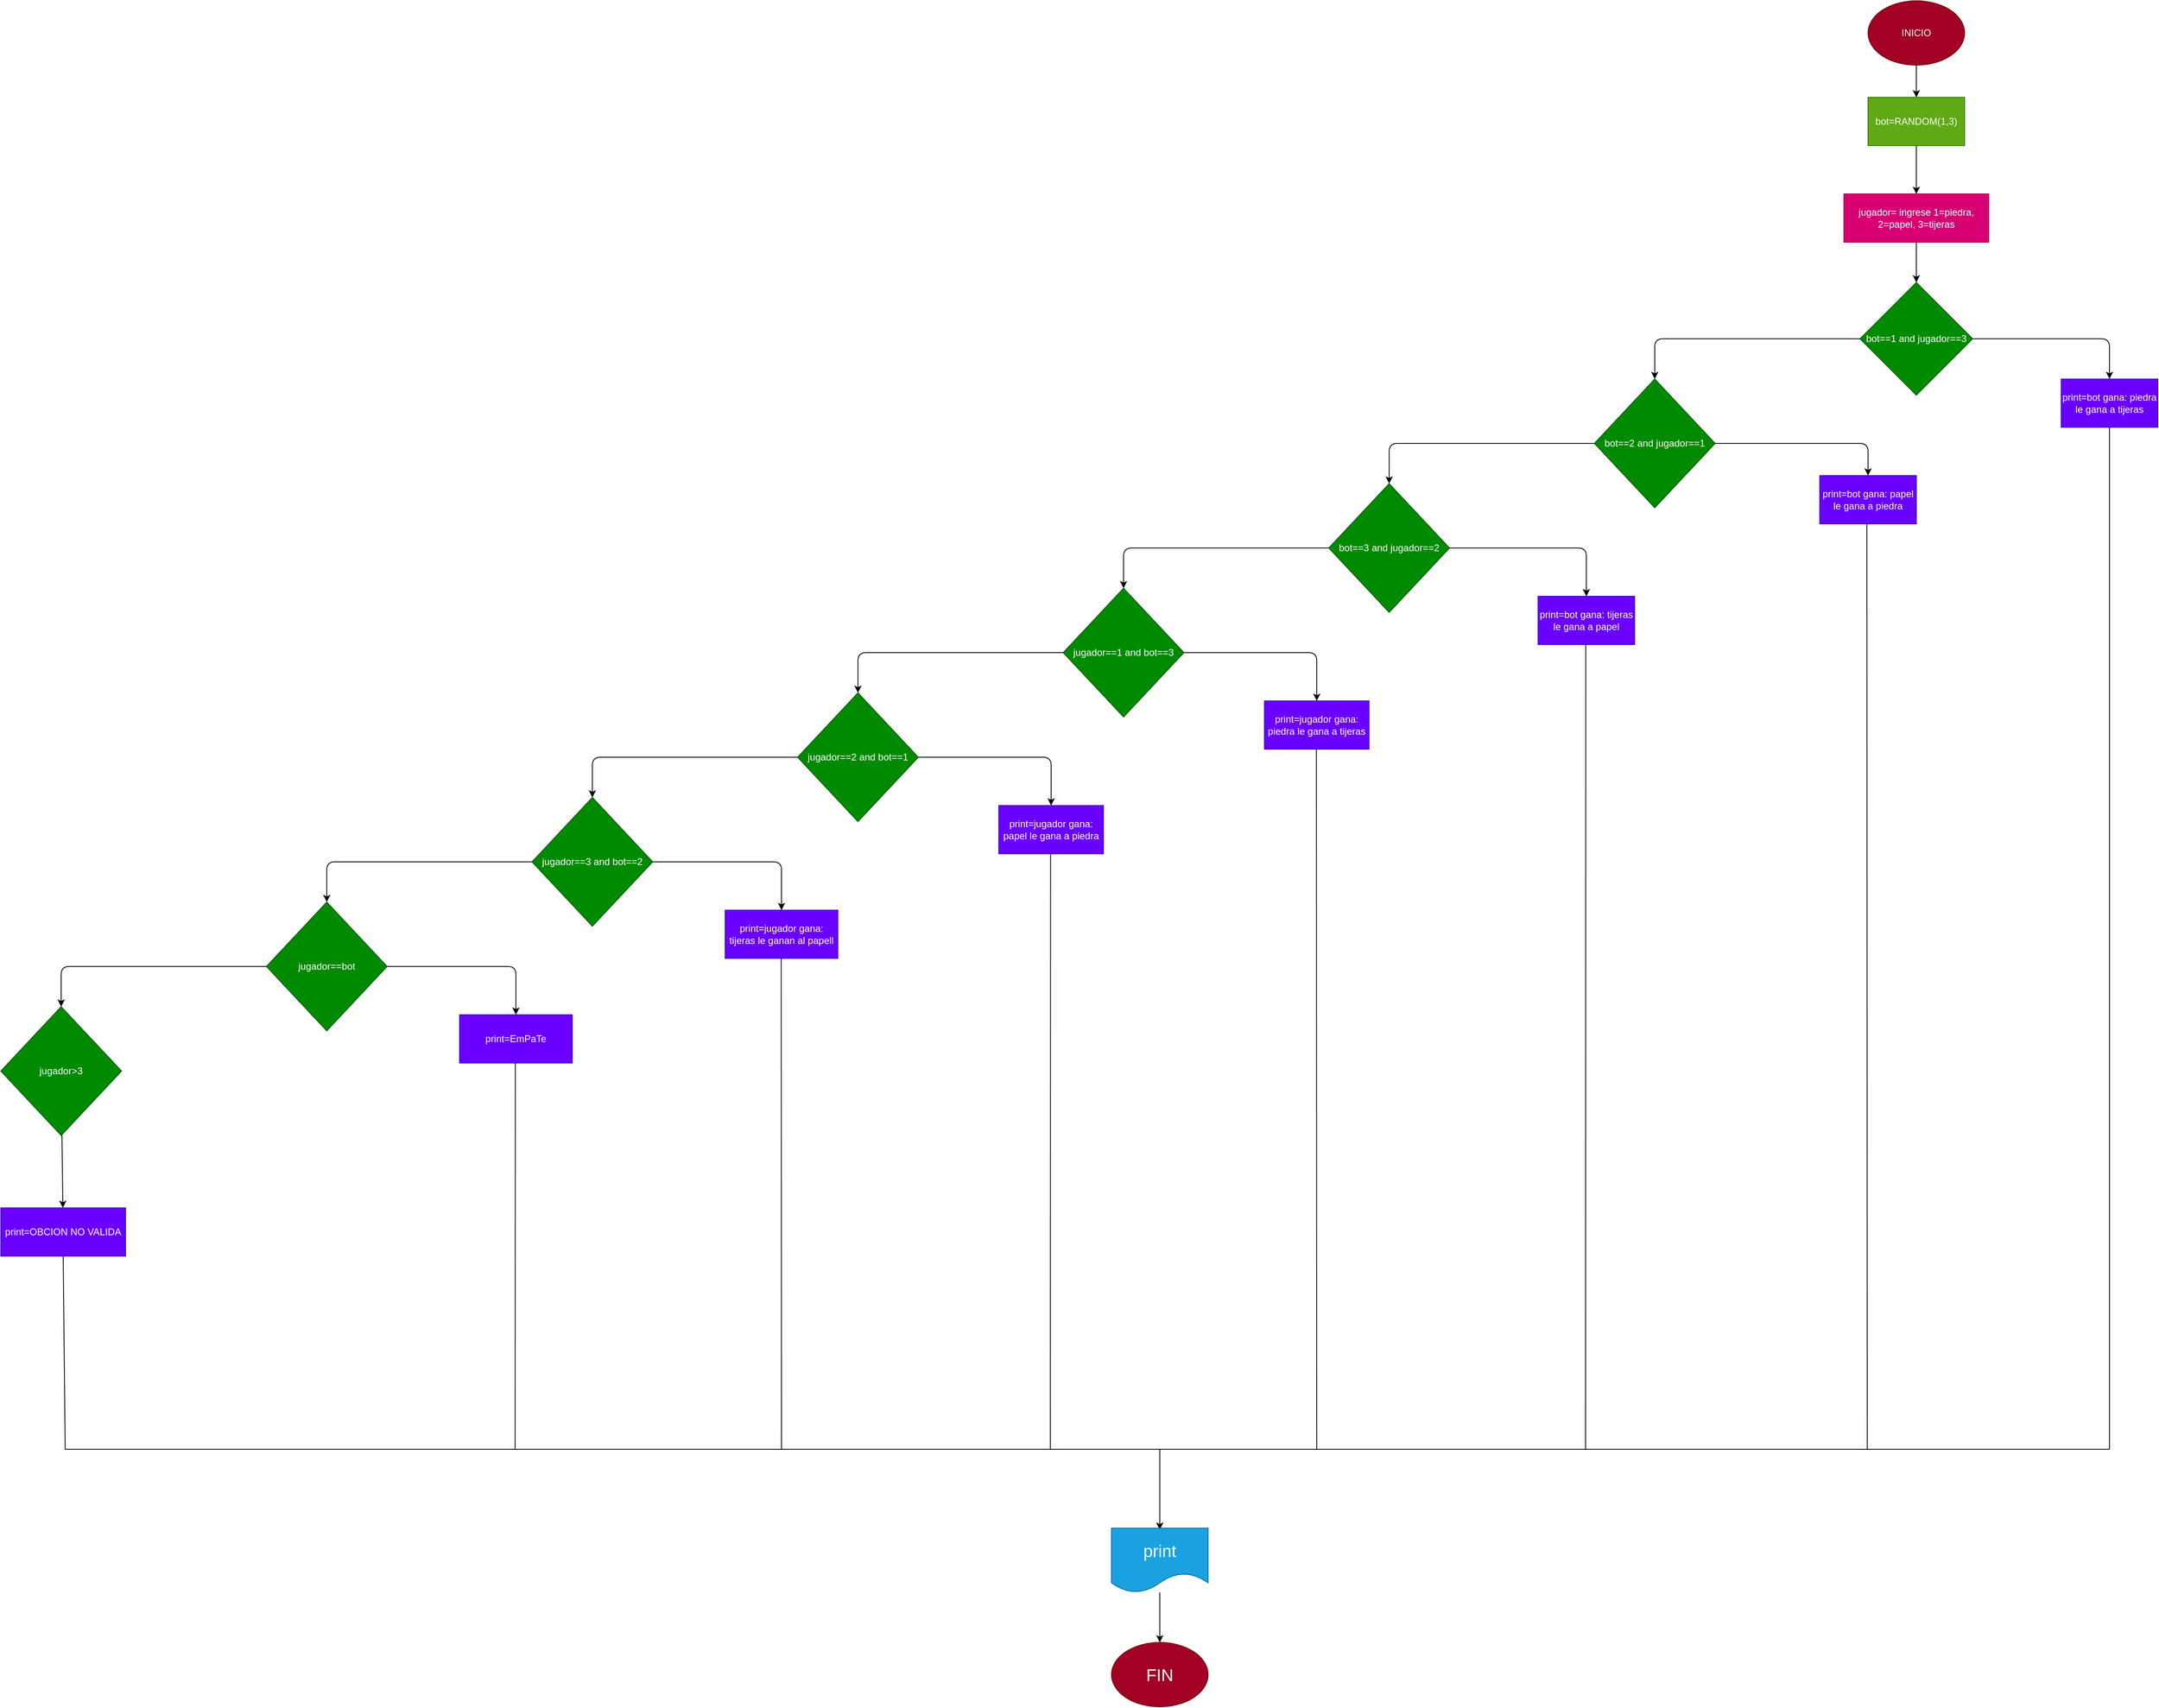 <mxfile>
    <diagram id="S8297kUMrrxBWoul41pX" name="Página-1">
        <mxGraphModel dx="6014" dy="2753" grid="1" gridSize="10" guides="1" tooltips="1" connect="1" arrows="1" fold="1" page="1" pageScale="1" pageWidth="827" pageHeight="1169" math="0" shadow="0">
            <root>
                <mxCell id="0"/>
                <mxCell id="1" parent="0"/>
                <mxCell id="2" value="" style="edgeStyle=none;html=1;" edge="1" parent="1" source="3" target="5">
                    <mxGeometry relative="1" as="geometry"/>
                </mxCell>
                <mxCell id="3" value="INICIO" style="ellipse;whiteSpace=wrap;html=1;fillColor=#a20025;fontColor=#ffffff;strokeColor=#6F0000;" vertex="1" parent="1">
                    <mxGeometry x="400" y="440" width="120" height="80" as="geometry"/>
                </mxCell>
                <mxCell id="4" value="" style="edgeStyle=none;html=1;" edge="1" parent="1" source="5">
                    <mxGeometry relative="1" as="geometry">
                        <mxPoint x="460" y="680" as="targetPoint"/>
                    </mxGeometry>
                </mxCell>
                <mxCell id="5" value="bot=RANDOM(1,3)" style="rounded=0;whiteSpace=wrap;html=1;fillColor=#60a917;fontColor=#ffffff;strokeColor=#2D7600;" vertex="1" parent="1">
                    <mxGeometry x="400" y="560" width="120" height="60" as="geometry"/>
                </mxCell>
                <mxCell id="6" value="" style="edgeStyle=none;html=1;" edge="1" parent="1" source="7" target="8">
                    <mxGeometry relative="1" as="geometry"/>
                </mxCell>
                <mxCell id="7" value="jugador= ingrese 1=piedra, 2=papel, 3=tijeras" style="rounded=0;whiteSpace=wrap;html=1;fillColor=#d80073;fontColor=#ffffff;strokeColor=#A50040;" vertex="1" parent="1">
                    <mxGeometry x="370" y="680" width="180" height="60" as="geometry"/>
                </mxCell>
                <mxCell id="8" value="bot==1 and jugador==3" style="rhombus;whiteSpace=wrap;html=1;fillColor=#008a00;fontColor=#ffffff;strokeColor=#005700;" vertex="1" parent="1">
                    <mxGeometry x="390" y="790" width="140" height="140" as="geometry"/>
                </mxCell>
                <mxCell id="9" value="print=bot gana: piedra le gana a tijeras" style="rounded=0;whiteSpace=wrap;html=1;fillColor=#6a00ff;fontColor=#ffffff;strokeColor=#3700CC;" vertex="1" parent="1">
                    <mxGeometry x="640" y="910" width="120" height="60" as="geometry"/>
                </mxCell>
                <mxCell id="10" value="" style="endArrow=classic;html=1;exitX=1;exitY=0.5;exitDx=0;exitDy=0;" edge="1" parent="1" source="8">
                    <mxGeometry width="50" height="50" relative="1" as="geometry">
                        <mxPoint x="430" y="950" as="sourcePoint"/>
                        <mxPoint x="700" y="910" as="targetPoint"/>
                        <Array as="points">
                            <mxPoint x="700" y="860"/>
                        </Array>
                    </mxGeometry>
                </mxCell>
                <mxCell id="11" value="bot==2 and jugador==1" style="rhombus;whiteSpace=wrap;html=1;fillColor=#008a00;fontColor=#ffffff;strokeColor=#005700;" vertex="1" parent="1">
                    <mxGeometry x="60" y="910" width="150" height="160" as="geometry"/>
                </mxCell>
                <mxCell id="12" value="" style="endArrow=classic;html=1;entryX=0.5;entryY=0;entryDx=0;entryDy=0;exitX=0;exitY=0.5;exitDx=0;exitDy=0;" edge="1" parent="1" source="8" target="11">
                    <mxGeometry width="50" height="50" relative="1" as="geometry">
                        <mxPoint x="500" y="990" as="sourcePoint"/>
                        <mxPoint x="550" y="940" as="targetPoint"/>
                        <Array as="points">
                            <mxPoint x="135" y="860"/>
                        </Array>
                    </mxGeometry>
                </mxCell>
                <mxCell id="13" value="print=bot gana: papel le gana a piedra" style="rounded=0;whiteSpace=wrap;html=1;fillColor=#6a00ff;fontColor=#ffffff;strokeColor=#3700CC;" vertex="1" parent="1">
                    <mxGeometry x="340" y="1030" width="120" height="60" as="geometry"/>
                </mxCell>
                <mxCell id="14" value="" style="endArrow=classic;html=1;exitX=1;exitY=0.5;exitDx=0;exitDy=0;" edge="1" parent="1">
                    <mxGeometry width="50" height="50" relative="1" as="geometry">
                        <mxPoint x="210" y="990" as="sourcePoint"/>
                        <mxPoint x="400" y="1030" as="targetPoint"/>
                        <Array as="points">
                            <mxPoint x="300" y="990"/>
                            <mxPoint x="400" y="990"/>
                        </Array>
                    </mxGeometry>
                </mxCell>
                <mxCell id="15" value="bot==3 and jugador==2" style="rhombus;whiteSpace=wrap;html=1;fillColor=#008a00;fontColor=#ffffff;strokeColor=#005700;" vertex="1" parent="1">
                    <mxGeometry x="-270" y="1040" width="150" height="160" as="geometry"/>
                </mxCell>
                <mxCell id="16" value="" style="endArrow=classic;html=1;entryX=0.5;entryY=0;entryDx=0;entryDy=0;exitX=0;exitY=0.5;exitDx=0;exitDy=0;" edge="1" parent="1" target="15">
                    <mxGeometry width="50" height="50" relative="1" as="geometry">
                        <mxPoint x="60" y="990" as="sourcePoint"/>
                        <mxPoint x="220" y="1070" as="targetPoint"/>
                        <Array as="points">
                            <mxPoint x="-195" y="990"/>
                        </Array>
                    </mxGeometry>
                </mxCell>
                <mxCell id="17" value="print=bot gana: tijeras le gana a papel" style="rounded=0;whiteSpace=wrap;html=1;fillColor=#6a00ff;fontColor=#ffffff;strokeColor=#3700CC;" vertex="1" parent="1">
                    <mxGeometry x="-10" y="1180" width="120" height="60" as="geometry"/>
                </mxCell>
                <mxCell id="18" value="" style="endArrow=classic;html=1;entryX=0.5;entryY=0;entryDx=0;entryDy=0;exitX=1;exitY=0.5;exitDx=0;exitDy=0;" edge="1" parent="1" target="17">
                    <mxGeometry width="50" height="50" relative="1" as="geometry">
                        <mxPoint x="-120" y="1120" as="sourcePoint"/>
                        <mxPoint x="-170" y="1160" as="targetPoint"/>
                        <Array as="points">
                            <mxPoint x="-30" y="1120"/>
                            <mxPoint x="50" y="1120"/>
                        </Array>
                    </mxGeometry>
                </mxCell>
                <mxCell id="19" value="jugador==1 and bot==3" style="rhombus;whiteSpace=wrap;html=1;fillColor=#008a00;fontColor=#ffffff;strokeColor=#005700;" vertex="1" parent="1">
                    <mxGeometry x="-600" y="1170" width="150" height="160" as="geometry"/>
                </mxCell>
                <mxCell id="20" value="" style="endArrow=classic;html=1;entryX=0.5;entryY=0;entryDx=0;entryDy=0;exitX=0;exitY=0.5;exitDx=0;exitDy=0;" edge="1" parent="1" target="19">
                    <mxGeometry width="50" height="50" relative="1" as="geometry">
                        <mxPoint x="-270" y="1120" as="sourcePoint"/>
                        <mxPoint x="-110" y="1200" as="targetPoint"/>
                        <Array as="points">
                            <mxPoint x="-525" y="1120"/>
                        </Array>
                    </mxGeometry>
                </mxCell>
                <mxCell id="21" value="print=jugador gana: piedra le gana a tijeras" style="rounded=0;whiteSpace=wrap;html=1;fillColor=#6a00ff;fontColor=#ffffff;strokeColor=#3700CC;" vertex="1" parent="1">
                    <mxGeometry x="-350" y="1310" width="130" height="60" as="geometry"/>
                </mxCell>
                <mxCell id="22" value="" style="endArrow=classic;html=1;entryX=0.5;entryY=0;entryDx=0;entryDy=0;exitX=1;exitY=0.5;exitDx=0;exitDy=0;" edge="1" parent="1" target="21">
                    <mxGeometry width="50" height="50" relative="1" as="geometry">
                        <mxPoint x="-450" y="1250" as="sourcePoint"/>
                        <mxPoint x="-500" y="1290" as="targetPoint"/>
                        <Array as="points">
                            <mxPoint x="-360" y="1250"/>
                            <mxPoint x="-285" y="1250"/>
                        </Array>
                    </mxGeometry>
                </mxCell>
                <mxCell id="23" value="jugador==2 and bot==1" style="rhombus;whiteSpace=wrap;html=1;fillColor=#008a00;fontColor=#ffffff;strokeColor=#005700;" vertex="1" parent="1">
                    <mxGeometry x="-930" y="1300" width="150" height="160" as="geometry"/>
                </mxCell>
                <mxCell id="24" value="" style="endArrow=classic;html=1;entryX=0.5;entryY=0;entryDx=0;entryDy=0;exitX=0;exitY=0.5;exitDx=0;exitDy=0;" edge="1" parent="1" target="23">
                    <mxGeometry width="50" height="50" relative="1" as="geometry">
                        <mxPoint x="-600" y="1250" as="sourcePoint"/>
                        <mxPoint x="-440" y="1330" as="targetPoint"/>
                        <Array as="points">
                            <mxPoint x="-855" y="1250"/>
                        </Array>
                    </mxGeometry>
                </mxCell>
                <mxCell id="25" value="print=jugador gana: papel le gana a piedra" style="rounded=0;whiteSpace=wrap;html=1;fillColor=#6a00ff;fontColor=#ffffff;strokeColor=#3700CC;" vertex="1" parent="1">
                    <mxGeometry x="-680" y="1440" width="130" height="60" as="geometry"/>
                </mxCell>
                <mxCell id="26" value="" style="endArrow=classic;html=1;entryX=0.5;entryY=0;entryDx=0;entryDy=0;exitX=1;exitY=0.5;exitDx=0;exitDy=0;" edge="1" parent="1" target="25">
                    <mxGeometry width="50" height="50" relative="1" as="geometry">
                        <mxPoint x="-780" y="1380" as="sourcePoint"/>
                        <mxPoint x="-830" y="1420" as="targetPoint"/>
                        <Array as="points">
                            <mxPoint x="-690" y="1380"/>
                            <mxPoint x="-615" y="1380"/>
                        </Array>
                    </mxGeometry>
                </mxCell>
                <mxCell id="27" value="jugador==3 and bot==2" style="rhombus;whiteSpace=wrap;html=1;fillColor=#008a00;fontColor=#ffffff;strokeColor=#005700;" vertex="1" parent="1">
                    <mxGeometry x="-1260" y="1430" width="150" height="160" as="geometry"/>
                </mxCell>
                <mxCell id="28" value="" style="endArrow=classic;html=1;entryX=0.5;entryY=0;entryDx=0;entryDy=0;exitX=0;exitY=0.5;exitDx=0;exitDy=0;" edge="1" parent="1" target="27">
                    <mxGeometry width="50" height="50" relative="1" as="geometry">
                        <mxPoint x="-930" y="1380" as="sourcePoint"/>
                        <mxPoint x="-770" y="1460" as="targetPoint"/>
                        <Array as="points">
                            <mxPoint x="-1185" y="1380"/>
                        </Array>
                    </mxGeometry>
                </mxCell>
                <mxCell id="29" value="print=jugador gana: tijeras le ganan al papell" style="rounded=0;whiteSpace=wrap;html=1;fillColor=#6a00ff;fontColor=#ffffff;strokeColor=#3700CC;" vertex="1" parent="1">
                    <mxGeometry x="-1020" y="1570" width="140" height="60" as="geometry"/>
                </mxCell>
                <mxCell id="30" value="" style="endArrow=classic;html=1;entryX=0.5;entryY=0;entryDx=0;entryDy=0;exitX=1;exitY=0.5;exitDx=0;exitDy=0;" edge="1" parent="1" target="29">
                    <mxGeometry width="50" height="50" relative="1" as="geometry">
                        <mxPoint x="-1110" y="1510" as="sourcePoint"/>
                        <mxPoint x="-1160" y="1550" as="targetPoint"/>
                        <Array as="points">
                            <mxPoint x="-1020" y="1510"/>
                            <mxPoint x="-950" y="1510"/>
                        </Array>
                    </mxGeometry>
                </mxCell>
                <mxCell id="31" value="jugador==bot" style="rhombus;whiteSpace=wrap;html=1;fillColor=#008a00;fontColor=#ffffff;strokeColor=#005700;" vertex="1" parent="1">
                    <mxGeometry x="-1590" y="1560" width="150" height="160" as="geometry"/>
                </mxCell>
                <mxCell id="32" value="" style="endArrow=classic;html=1;entryX=0.5;entryY=0;entryDx=0;entryDy=0;exitX=0;exitY=0.5;exitDx=0;exitDy=0;" edge="1" parent="1" target="31">
                    <mxGeometry width="50" height="50" relative="1" as="geometry">
                        <mxPoint x="-1260" y="1510" as="sourcePoint"/>
                        <mxPoint x="-1100" y="1590" as="targetPoint"/>
                        <Array as="points">
                            <mxPoint x="-1515" y="1510"/>
                        </Array>
                    </mxGeometry>
                </mxCell>
                <mxCell id="33" value="print=EmPaTe" style="rounded=0;whiteSpace=wrap;html=1;fillColor=#6a00ff;fontColor=#ffffff;strokeColor=#3700CC;" vertex="1" parent="1">
                    <mxGeometry x="-1350" y="1700" width="140" height="60" as="geometry"/>
                </mxCell>
                <mxCell id="34" value="" style="endArrow=classic;html=1;entryX=0.5;entryY=0;entryDx=0;entryDy=0;exitX=1;exitY=0.5;exitDx=0;exitDy=0;" edge="1" parent="1" target="33">
                    <mxGeometry width="50" height="50" relative="1" as="geometry">
                        <mxPoint x="-1440" y="1640" as="sourcePoint"/>
                        <mxPoint x="-1490" y="1680" as="targetPoint"/>
                        <Array as="points">
                            <mxPoint x="-1350" y="1640"/>
                            <mxPoint x="-1280" y="1640"/>
                        </Array>
                    </mxGeometry>
                </mxCell>
                <mxCell id="35" value="" style="edgeStyle=none;html=1;" edge="1" parent="1" source="36" target="38">
                    <mxGeometry relative="1" as="geometry"/>
                </mxCell>
                <mxCell id="36" value="jugador&amp;gt;3" style="rhombus;whiteSpace=wrap;html=1;fillColor=#008a00;fontColor=#ffffff;strokeColor=#005700;" vertex="1" parent="1">
                    <mxGeometry x="-1920" y="1690" width="150" height="160" as="geometry"/>
                </mxCell>
                <mxCell id="37" value="" style="endArrow=classic;html=1;entryX=0.5;entryY=0;entryDx=0;entryDy=0;exitX=0;exitY=0.5;exitDx=0;exitDy=0;" edge="1" parent="1" target="36">
                    <mxGeometry width="50" height="50" relative="1" as="geometry">
                        <mxPoint x="-1590" y="1640" as="sourcePoint"/>
                        <mxPoint x="-1430" y="1720" as="targetPoint"/>
                        <Array as="points">
                            <mxPoint x="-1845" y="1640"/>
                        </Array>
                    </mxGeometry>
                </mxCell>
                <mxCell id="38" value="print=OBCION NO VALIDA" style="rounded=0;whiteSpace=wrap;html=1;fillColor=#6a00ff;fontColor=#ffffff;strokeColor=#3700CC;" vertex="1" parent="1">
                    <mxGeometry x="-1920" y="1940" width="155" height="60" as="geometry"/>
                </mxCell>
                <mxCell id="39" value="" style="endArrow=none;html=1;entryX=0.5;entryY=1;entryDx=0;entryDy=0;" edge="1" parent="1" target="38">
                    <mxGeometry width="50" height="50" relative="1" as="geometry">
                        <mxPoint x="-1840" y="2240" as="sourcePoint"/>
                        <mxPoint x="-1810" y="2090" as="targetPoint"/>
                    </mxGeometry>
                </mxCell>
                <mxCell id="40" value="" style="endArrow=none;html=1;" edge="1" parent="1">
                    <mxGeometry width="50" height="50" relative="1" as="geometry">
                        <mxPoint x="-1840" y="2240" as="sourcePoint"/>
                        <mxPoint x="700" y="2240" as="targetPoint"/>
                    </mxGeometry>
                </mxCell>
                <mxCell id="41" value="" style="endArrow=none;html=1;entryX=0.5;entryY=1;entryDx=0;entryDy=0;" edge="1" parent="1" target="9">
                    <mxGeometry width="50" height="50" relative="1" as="geometry">
                        <mxPoint x="700" y="2240" as="sourcePoint"/>
                        <mxPoint x="690" y="1100" as="targetPoint"/>
                    </mxGeometry>
                </mxCell>
                <mxCell id="42" value="" style="endArrow=none;html=1;entryX=0.5;entryY=1;entryDx=0;entryDy=0;" edge="1" parent="1">
                    <mxGeometry width="50" height="50" relative="1" as="geometry">
                        <mxPoint x="399" y="2240" as="sourcePoint"/>
                        <mxPoint x="398.57" y="1090.0" as="targetPoint"/>
                    </mxGeometry>
                </mxCell>
                <mxCell id="43" value="" style="endArrow=none;html=1;entryX=0.5;entryY=1;entryDx=0;entryDy=0;" edge="1" parent="1">
                    <mxGeometry width="50" height="50" relative="1" as="geometry">
                        <mxPoint x="49" y="2240" as="sourcePoint"/>
                        <mxPoint x="49.29" y="1240.0" as="targetPoint"/>
                    </mxGeometry>
                </mxCell>
                <mxCell id="44" value="" style="endArrow=none;html=1;entryX=0.5;entryY=1;entryDx=0;entryDy=0;" edge="1" parent="1">
                    <mxGeometry width="50" height="50" relative="1" as="geometry">
                        <mxPoint x="-285" y="2240" as="sourcePoint"/>
                        <mxPoint x="-285.42" y="1370.0" as="targetPoint"/>
                    </mxGeometry>
                </mxCell>
                <mxCell id="45" value="" style="endArrow=none;html=1;entryX=0.5;entryY=1;entryDx=0;entryDy=0;" edge="1" parent="1">
                    <mxGeometry width="50" height="50" relative="1" as="geometry">
                        <mxPoint x="-616" y="2240" as="sourcePoint"/>
                        <mxPoint x="-615.71" y="1500" as="targetPoint"/>
                    </mxGeometry>
                </mxCell>
                <mxCell id="46" value="" style="endArrow=none;html=1;entryX=0.5;entryY=1;entryDx=0;entryDy=0;" edge="1" parent="1">
                    <mxGeometry width="50" height="50" relative="1" as="geometry">
                        <mxPoint x="-950" y="2240" as="sourcePoint"/>
                        <mxPoint x="-950.42" y="1630" as="targetPoint"/>
                    </mxGeometry>
                </mxCell>
                <mxCell id="47" value="" style="endArrow=none;html=1;entryX=0.5;entryY=1;entryDx=0;entryDy=0;" edge="1" parent="1">
                    <mxGeometry width="50" height="50" relative="1" as="geometry">
                        <mxPoint x="-1281" y="2240" as="sourcePoint"/>
                        <mxPoint x="-1280.71" y="1760" as="targetPoint"/>
                    </mxGeometry>
                </mxCell>
                <mxCell id="48" value="" style="endArrow=classic;html=1;" edge="1" parent="1">
                    <mxGeometry width="50" height="50" relative="1" as="geometry">
                        <mxPoint x="-480" y="2240" as="sourcePoint"/>
                        <mxPoint x="-480" y="2340" as="targetPoint"/>
                    </mxGeometry>
                </mxCell>
                <mxCell id="49" value="" style="edgeStyle=none;html=1;fontSize=21;" edge="1" parent="1" source="50" target="51">
                    <mxGeometry relative="1" as="geometry"/>
                </mxCell>
                <mxCell id="50" value="&lt;font style=&quot;font-size: 21px;&quot;&gt;print&lt;/font&gt;" style="shape=document;whiteSpace=wrap;html=1;boundedLbl=1;fillColor=#1ba1e2;fontColor=#ffffff;strokeColor=#006EAF;" vertex="1" parent="1">
                    <mxGeometry x="-540" y="2338" width="120" height="80" as="geometry"/>
                </mxCell>
                <mxCell id="51" value="FIN" style="ellipse;whiteSpace=wrap;html=1;fontSize=21;fillColor=#a20025;fontColor=#ffffff;strokeColor=#6F0000;" vertex="1" parent="1">
                    <mxGeometry x="-540" y="2480" width="120" height="80" as="geometry"/>
                </mxCell>
            </root>
        </mxGraphModel>
    </diagram>
</mxfile>